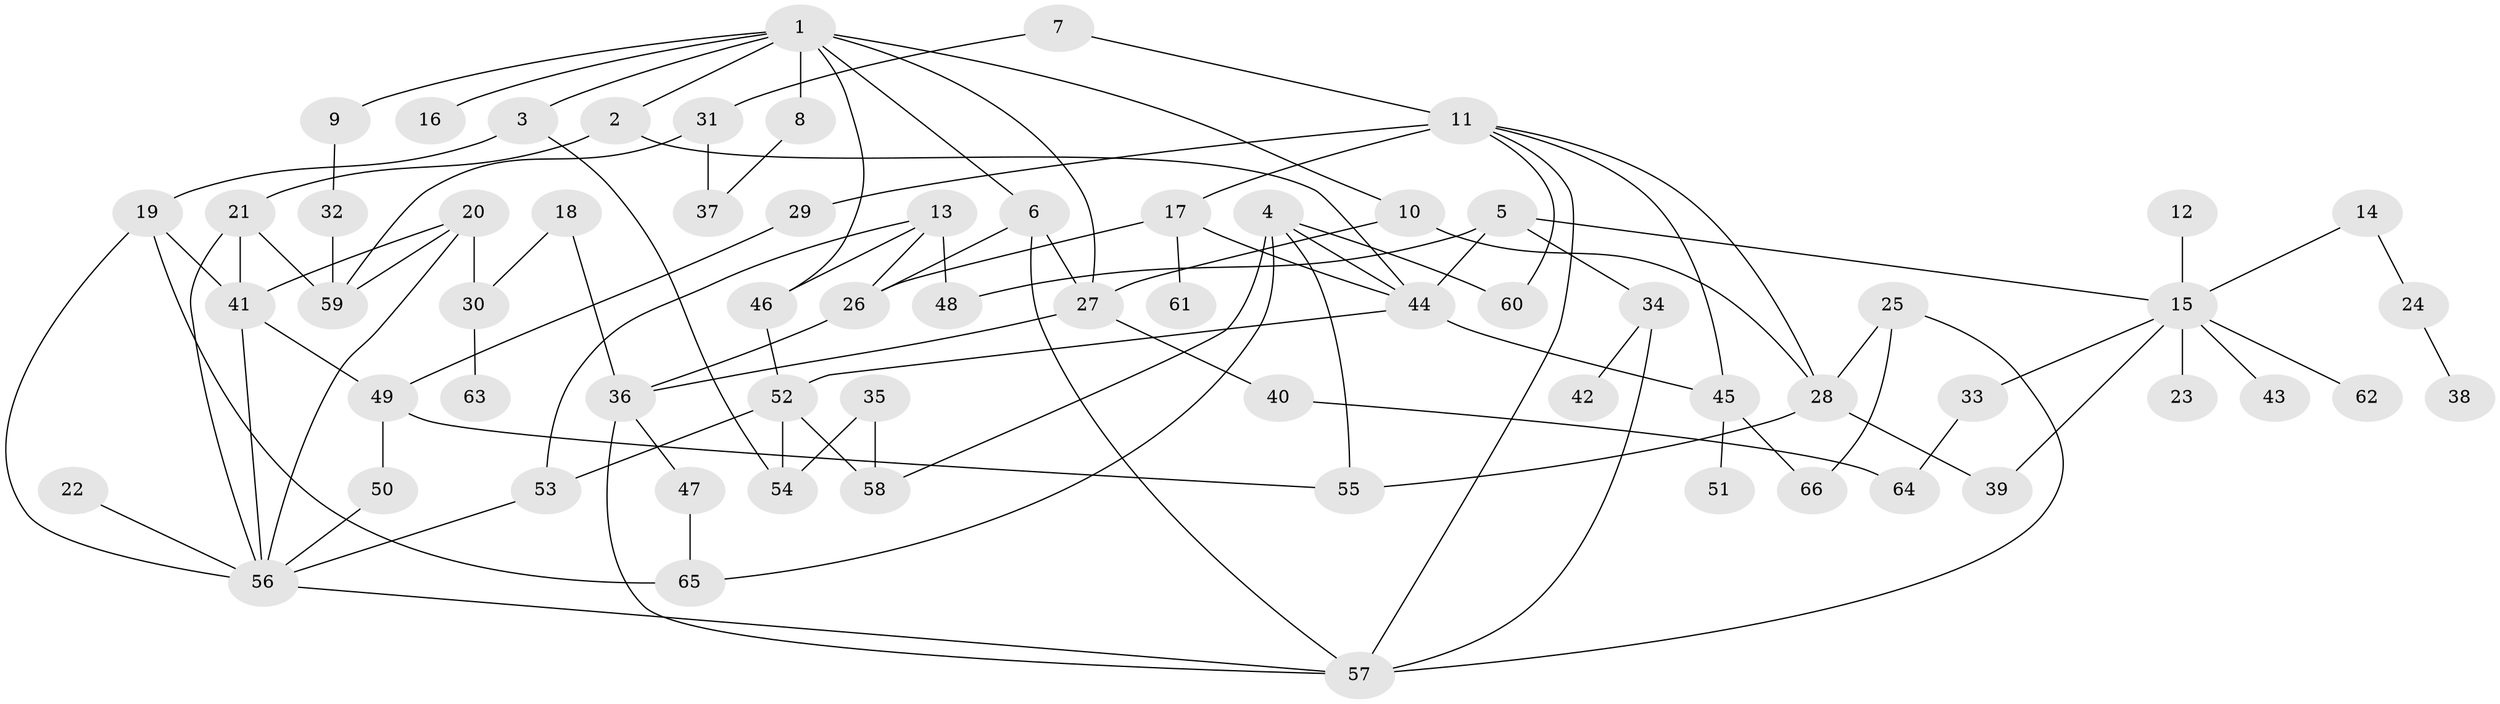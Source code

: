 // original degree distribution, {6: 0.015267175572519083, 7: 0.022900763358778626, 5: 0.030534351145038167, 3: 0.22137404580152673, 4: 0.1297709923664122, 8: 0.007633587786259542, 9: 0.015267175572519083, 2: 0.2824427480916031, 1: 0.2748091603053435}
// Generated by graph-tools (version 1.1) at 2025/01/03/09/25 03:01:10]
// undirected, 66 vertices, 103 edges
graph export_dot {
graph [start="1"]
  node [color=gray90,style=filled];
  1;
  2;
  3;
  4;
  5;
  6;
  7;
  8;
  9;
  10;
  11;
  12;
  13;
  14;
  15;
  16;
  17;
  18;
  19;
  20;
  21;
  22;
  23;
  24;
  25;
  26;
  27;
  28;
  29;
  30;
  31;
  32;
  33;
  34;
  35;
  36;
  37;
  38;
  39;
  40;
  41;
  42;
  43;
  44;
  45;
  46;
  47;
  48;
  49;
  50;
  51;
  52;
  53;
  54;
  55;
  56;
  57;
  58;
  59;
  60;
  61;
  62;
  63;
  64;
  65;
  66;
  1 -- 2 [weight=1.0];
  1 -- 3 [weight=1.0];
  1 -- 6 [weight=1.0];
  1 -- 8 [weight=2.0];
  1 -- 9 [weight=1.0];
  1 -- 10 [weight=1.0];
  1 -- 16 [weight=1.0];
  1 -- 27 [weight=1.0];
  1 -- 46 [weight=1.0];
  2 -- 21 [weight=1.0];
  2 -- 44 [weight=1.0];
  3 -- 19 [weight=1.0];
  3 -- 54 [weight=1.0];
  4 -- 44 [weight=1.0];
  4 -- 55 [weight=1.0];
  4 -- 58 [weight=1.0];
  4 -- 60 [weight=1.0];
  4 -- 65 [weight=1.0];
  5 -- 15 [weight=1.0];
  5 -- 34 [weight=1.0];
  5 -- 44 [weight=1.0];
  5 -- 48 [weight=1.0];
  6 -- 26 [weight=1.0];
  6 -- 27 [weight=2.0];
  6 -- 57 [weight=1.0];
  7 -- 11 [weight=1.0];
  7 -- 31 [weight=1.0];
  8 -- 37 [weight=1.0];
  9 -- 32 [weight=1.0];
  10 -- 27 [weight=1.0];
  10 -- 28 [weight=1.0];
  11 -- 17 [weight=1.0];
  11 -- 28 [weight=1.0];
  11 -- 29 [weight=2.0];
  11 -- 45 [weight=1.0];
  11 -- 57 [weight=1.0];
  11 -- 60 [weight=1.0];
  12 -- 15 [weight=1.0];
  13 -- 26 [weight=1.0];
  13 -- 46 [weight=1.0];
  13 -- 48 [weight=1.0];
  13 -- 53 [weight=1.0];
  14 -- 15 [weight=1.0];
  14 -- 24 [weight=1.0];
  15 -- 23 [weight=1.0];
  15 -- 33 [weight=1.0];
  15 -- 39 [weight=1.0];
  15 -- 43 [weight=1.0];
  15 -- 62 [weight=1.0];
  17 -- 26 [weight=1.0];
  17 -- 44 [weight=1.0];
  17 -- 61 [weight=1.0];
  18 -- 30 [weight=1.0];
  18 -- 36 [weight=1.0];
  19 -- 41 [weight=1.0];
  19 -- 56 [weight=1.0];
  19 -- 65 [weight=1.0];
  20 -- 30 [weight=1.0];
  20 -- 41 [weight=1.0];
  20 -- 56 [weight=1.0];
  20 -- 59 [weight=1.0];
  21 -- 41 [weight=1.0];
  21 -- 56 [weight=1.0];
  21 -- 59 [weight=1.0];
  22 -- 56 [weight=1.0];
  24 -- 38 [weight=1.0];
  25 -- 28 [weight=1.0];
  25 -- 57 [weight=1.0];
  25 -- 66 [weight=2.0];
  26 -- 36 [weight=1.0];
  27 -- 36 [weight=1.0];
  27 -- 40 [weight=1.0];
  28 -- 39 [weight=1.0];
  28 -- 55 [weight=1.0];
  29 -- 49 [weight=1.0];
  30 -- 63 [weight=1.0];
  31 -- 37 [weight=1.0];
  31 -- 59 [weight=1.0];
  32 -- 59 [weight=1.0];
  33 -- 64 [weight=1.0];
  34 -- 42 [weight=1.0];
  34 -- 57 [weight=1.0];
  35 -- 54 [weight=1.0];
  35 -- 58 [weight=1.0];
  36 -- 47 [weight=1.0];
  36 -- 57 [weight=1.0];
  40 -- 64 [weight=1.0];
  41 -- 49 [weight=1.0];
  41 -- 56 [weight=1.0];
  44 -- 45 [weight=1.0];
  44 -- 52 [weight=1.0];
  45 -- 51 [weight=1.0];
  45 -- 66 [weight=1.0];
  46 -- 52 [weight=1.0];
  47 -- 65 [weight=1.0];
  49 -- 50 [weight=1.0];
  49 -- 55 [weight=1.0];
  50 -- 56 [weight=1.0];
  52 -- 53 [weight=1.0];
  52 -- 54 [weight=1.0];
  52 -- 58 [weight=1.0];
  53 -- 56 [weight=1.0];
  56 -- 57 [weight=1.0];
}
